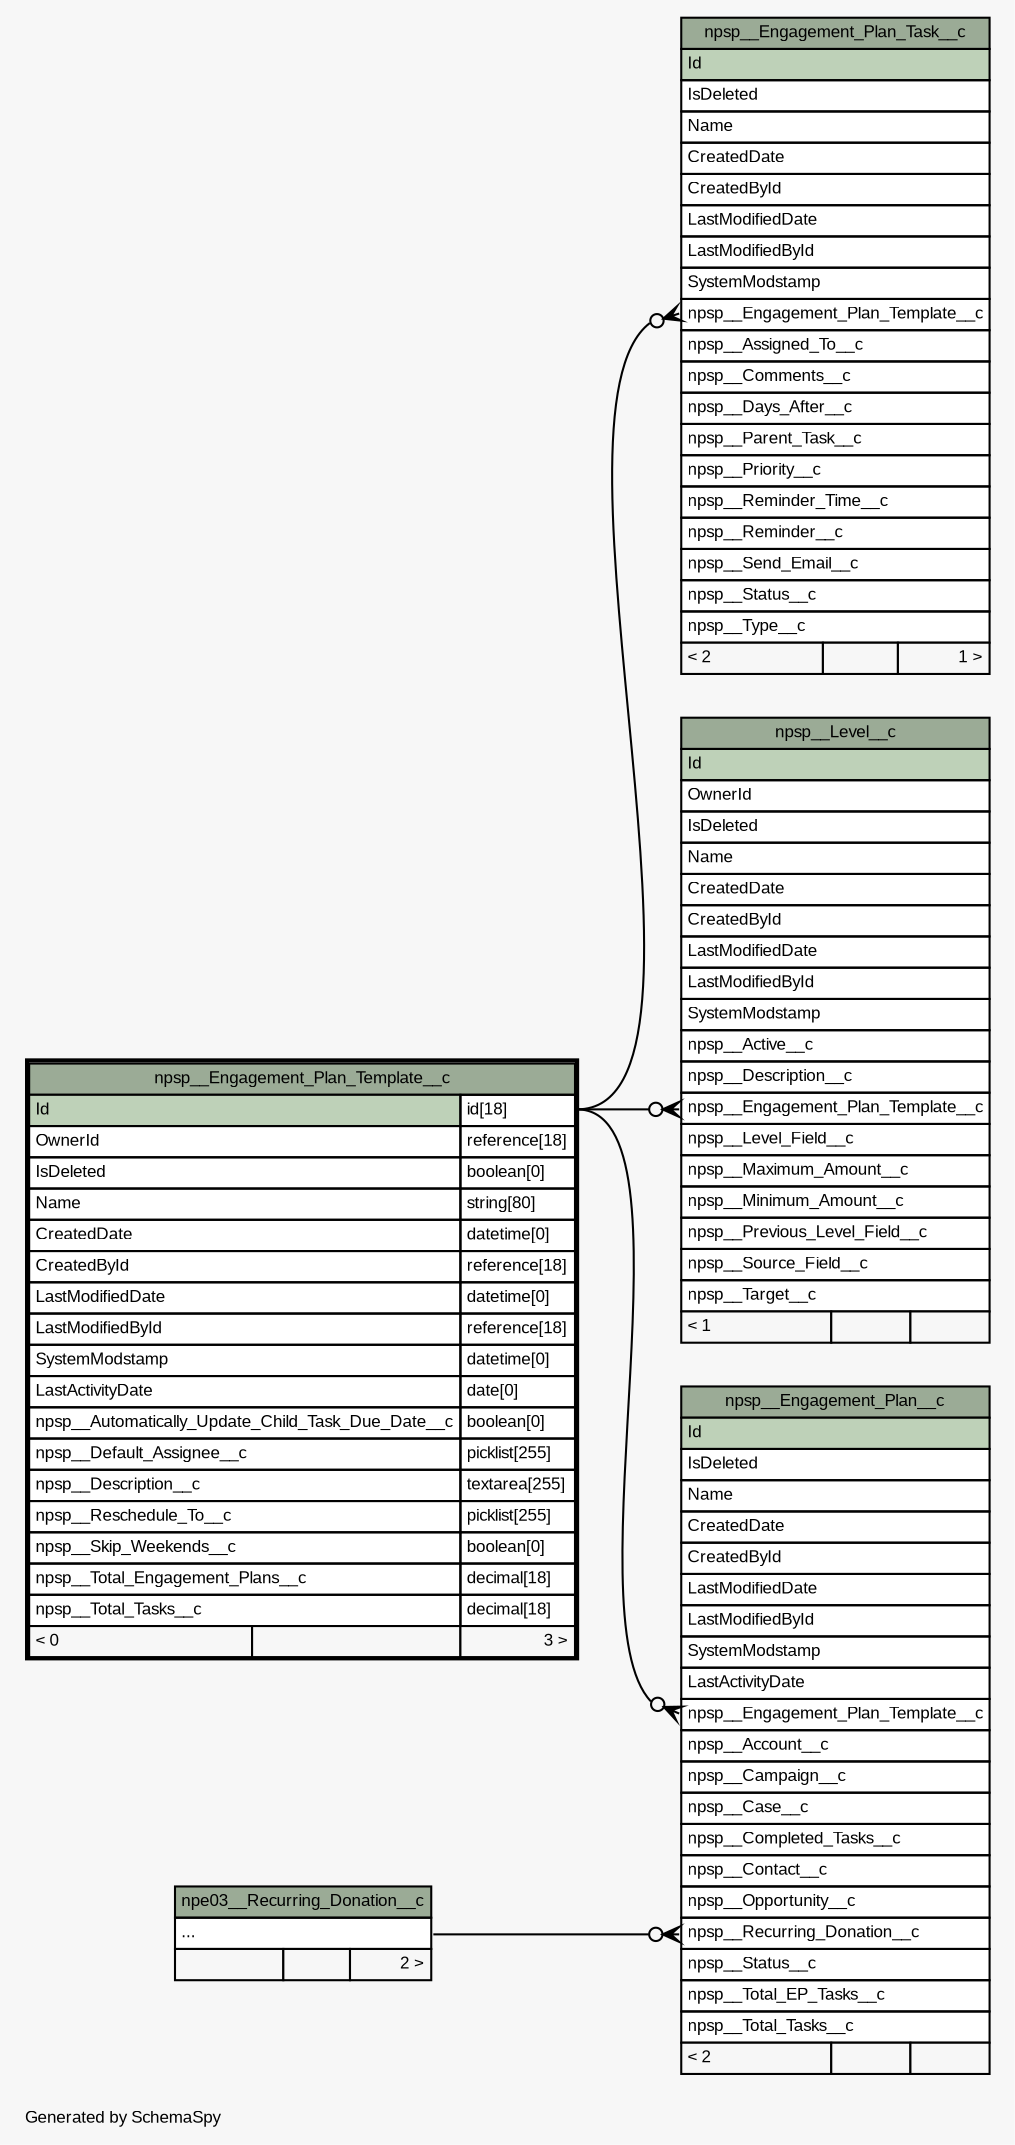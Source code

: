 // dot 2.40.1 on Mac OS X 10.12.6
// SchemaSpy rev 590
digraph "twoDegreesRelationshipsDiagram" {
  graph [
    rankdir="RL"
    bgcolor="#f7f7f7"
    label="\nGenerated by SchemaSpy"
    labeljust="l"
    nodesep="0.18"
    ranksep="0.46"
    fontname="Arial"
    fontsize="8"
  ];
  node [
    fontname="Arial"
    fontsize="8"
    shape="plaintext"
  ];
  edge [
    arrowsize="0.8"
  ];
  "npsp__Engagement_Plan__c":"npsp__Engagement_Plan_Template__c":w -> "npsp__Engagement_Plan_Template__c":"Id.type":e [arrowhead=none dir=back arrowtail=crowodot];
  "npsp__Engagement_Plan__c":"npsp__Recurring_Donation__c":w -> "npe03__Recurring_Donation__c":"elipses":e [arrowhead=none dir=back arrowtail=crowodot];
  "npsp__Engagement_Plan_Task__c":"npsp__Engagement_Plan_Template__c":w -> "npsp__Engagement_Plan_Template__c":"Id.type":e [arrowhead=none dir=back arrowtail=crowodot];
  "npsp__Level__c":"npsp__Engagement_Plan_Template__c":w -> "npsp__Engagement_Plan_Template__c":"Id.type":e [arrowhead=none dir=back arrowtail=crowodot];
  "npe03__Recurring_Donation__c" [
    label=<
    <TABLE BORDER="0" CELLBORDER="1" CELLSPACING="0" BGCOLOR="#ffffff">
      <TR><TD COLSPAN="3" BGCOLOR="#9bab96" ALIGN="CENTER">npe03__Recurring_Donation__c</TD></TR>
      <TR><TD PORT="elipses" COLSPAN="3" ALIGN="LEFT">...</TD></TR>
      <TR><TD ALIGN="LEFT" BGCOLOR="#f7f7f7">  </TD><TD ALIGN="RIGHT" BGCOLOR="#f7f7f7">  </TD><TD ALIGN="RIGHT" BGCOLOR="#f7f7f7">2 &gt;</TD></TR>
    </TABLE>>
    URL="npe03__Recurring_Donation__c.html"
    tooltip="npe03__Recurring_Donation__c"
  ];
  "npsp__Engagement_Plan__c" [
    label=<
    <TABLE BORDER="0" CELLBORDER="1" CELLSPACING="0" BGCOLOR="#ffffff">
      <TR><TD COLSPAN="3" BGCOLOR="#9bab96" ALIGN="CENTER">npsp__Engagement_Plan__c</TD></TR>
      <TR><TD PORT="Id" COLSPAN="3" BGCOLOR="#bed1b8" ALIGN="LEFT">Id</TD></TR>
      <TR><TD PORT="IsDeleted" COLSPAN="3" ALIGN="LEFT">IsDeleted</TD></TR>
      <TR><TD PORT="Name" COLSPAN="3" ALIGN="LEFT">Name</TD></TR>
      <TR><TD PORT="CreatedDate" COLSPAN="3" ALIGN="LEFT">CreatedDate</TD></TR>
      <TR><TD PORT="CreatedById" COLSPAN="3" ALIGN="LEFT">CreatedById</TD></TR>
      <TR><TD PORT="LastModifiedDate" COLSPAN="3" ALIGN="LEFT">LastModifiedDate</TD></TR>
      <TR><TD PORT="LastModifiedById" COLSPAN="3" ALIGN="LEFT">LastModifiedById</TD></TR>
      <TR><TD PORT="SystemModstamp" COLSPAN="3" ALIGN="LEFT">SystemModstamp</TD></TR>
      <TR><TD PORT="LastActivityDate" COLSPAN="3" ALIGN="LEFT">LastActivityDate</TD></TR>
      <TR><TD PORT="npsp__Engagement_Plan_Template__c" COLSPAN="3" ALIGN="LEFT">npsp__Engagement_Plan_Template__c</TD></TR>
      <TR><TD PORT="npsp__Account__c" COLSPAN="3" ALIGN="LEFT">npsp__Account__c</TD></TR>
      <TR><TD PORT="npsp__Campaign__c" COLSPAN="3" ALIGN="LEFT">npsp__Campaign__c</TD></TR>
      <TR><TD PORT="npsp__Case__c" COLSPAN="3" ALIGN="LEFT">npsp__Case__c</TD></TR>
      <TR><TD PORT="npsp__Completed_Tasks__c" COLSPAN="3" ALIGN="LEFT">npsp__Completed_Tasks__c</TD></TR>
      <TR><TD PORT="npsp__Contact__c" COLSPAN="3" ALIGN="LEFT">npsp__Contact__c</TD></TR>
      <TR><TD PORT="npsp__Opportunity__c" COLSPAN="3" ALIGN="LEFT">npsp__Opportunity__c</TD></TR>
      <TR><TD PORT="npsp__Recurring_Donation__c" COLSPAN="3" ALIGN="LEFT">npsp__Recurring_Donation__c</TD></TR>
      <TR><TD PORT="npsp__Status__c" COLSPAN="3" ALIGN="LEFT">npsp__Status__c</TD></TR>
      <TR><TD PORT="npsp__Total_EP_Tasks__c" COLSPAN="3" ALIGN="LEFT">npsp__Total_EP_Tasks__c</TD></TR>
      <TR><TD PORT="npsp__Total_Tasks__c" COLSPAN="3" ALIGN="LEFT">npsp__Total_Tasks__c</TD></TR>
      <TR><TD ALIGN="LEFT" BGCOLOR="#f7f7f7">&lt; 2</TD><TD ALIGN="RIGHT" BGCOLOR="#f7f7f7">  </TD><TD ALIGN="RIGHT" BGCOLOR="#f7f7f7">  </TD></TR>
    </TABLE>>
    URL="npsp__Engagement_Plan__c.html"
    tooltip="npsp__Engagement_Plan__c"
  ];
  "npsp__Engagement_Plan_Task__c" [
    label=<
    <TABLE BORDER="0" CELLBORDER="1" CELLSPACING="0" BGCOLOR="#ffffff">
      <TR><TD COLSPAN="3" BGCOLOR="#9bab96" ALIGN="CENTER">npsp__Engagement_Plan_Task__c</TD></TR>
      <TR><TD PORT="Id" COLSPAN="3" BGCOLOR="#bed1b8" ALIGN="LEFT">Id</TD></TR>
      <TR><TD PORT="IsDeleted" COLSPAN="3" ALIGN="LEFT">IsDeleted</TD></TR>
      <TR><TD PORT="Name" COLSPAN="3" ALIGN="LEFT">Name</TD></TR>
      <TR><TD PORT="CreatedDate" COLSPAN="3" ALIGN="LEFT">CreatedDate</TD></TR>
      <TR><TD PORT="CreatedById" COLSPAN="3" ALIGN="LEFT">CreatedById</TD></TR>
      <TR><TD PORT="LastModifiedDate" COLSPAN="3" ALIGN="LEFT">LastModifiedDate</TD></TR>
      <TR><TD PORT="LastModifiedById" COLSPAN="3" ALIGN="LEFT">LastModifiedById</TD></TR>
      <TR><TD PORT="SystemModstamp" COLSPAN="3" ALIGN="LEFT">SystemModstamp</TD></TR>
      <TR><TD PORT="npsp__Engagement_Plan_Template__c" COLSPAN="3" ALIGN="LEFT">npsp__Engagement_Plan_Template__c</TD></TR>
      <TR><TD PORT="npsp__Assigned_To__c" COLSPAN="3" ALIGN="LEFT">npsp__Assigned_To__c</TD></TR>
      <TR><TD PORT="npsp__Comments__c" COLSPAN="3" ALIGN="LEFT">npsp__Comments__c</TD></TR>
      <TR><TD PORT="npsp__Days_After__c" COLSPAN="3" ALIGN="LEFT">npsp__Days_After__c</TD></TR>
      <TR><TD PORT="npsp__Parent_Task__c" COLSPAN="3" ALIGN="LEFT">npsp__Parent_Task__c</TD></TR>
      <TR><TD PORT="npsp__Priority__c" COLSPAN="3" ALIGN="LEFT">npsp__Priority__c</TD></TR>
      <TR><TD PORT="npsp__Reminder_Time__c" COLSPAN="3" ALIGN="LEFT">npsp__Reminder_Time__c</TD></TR>
      <TR><TD PORT="npsp__Reminder__c" COLSPAN="3" ALIGN="LEFT">npsp__Reminder__c</TD></TR>
      <TR><TD PORT="npsp__Send_Email__c" COLSPAN="3" ALIGN="LEFT">npsp__Send_Email__c</TD></TR>
      <TR><TD PORT="npsp__Status__c" COLSPAN="3" ALIGN="LEFT">npsp__Status__c</TD></TR>
      <TR><TD PORT="npsp__Type__c" COLSPAN="3" ALIGN="LEFT">npsp__Type__c</TD></TR>
      <TR><TD ALIGN="LEFT" BGCOLOR="#f7f7f7">&lt; 2</TD><TD ALIGN="RIGHT" BGCOLOR="#f7f7f7">  </TD><TD ALIGN="RIGHT" BGCOLOR="#f7f7f7">1 &gt;</TD></TR>
    </TABLE>>
    URL="npsp__Engagement_Plan_Task__c.html"
    tooltip="npsp__Engagement_Plan_Task__c"
  ];
  "npsp__Engagement_Plan_Template__c" [
    label=<
    <TABLE BORDER="2" CELLBORDER="1" CELLSPACING="0" BGCOLOR="#ffffff">
      <TR><TD COLSPAN="3" BGCOLOR="#9bab96" ALIGN="CENTER">npsp__Engagement_Plan_Template__c</TD></TR>
      <TR><TD PORT="Id" COLSPAN="2" BGCOLOR="#bed1b8" ALIGN="LEFT">Id</TD><TD PORT="Id.type" ALIGN="LEFT">id[18]</TD></TR>
      <TR><TD PORT="OwnerId" COLSPAN="2" ALIGN="LEFT">OwnerId</TD><TD PORT="OwnerId.type" ALIGN="LEFT">reference[18]</TD></TR>
      <TR><TD PORT="IsDeleted" COLSPAN="2" ALIGN="LEFT">IsDeleted</TD><TD PORT="IsDeleted.type" ALIGN="LEFT">boolean[0]</TD></TR>
      <TR><TD PORT="Name" COLSPAN="2" ALIGN="LEFT">Name</TD><TD PORT="Name.type" ALIGN="LEFT">string[80]</TD></TR>
      <TR><TD PORT="CreatedDate" COLSPAN="2" ALIGN="LEFT">CreatedDate</TD><TD PORT="CreatedDate.type" ALIGN="LEFT">datetime[0]</TD></TR>
      <TR><TD PORT="CreatedById" COLSPAN="2" ALIGN="LEFT">CreatedById</TD><TD PORT="CreatedById.type" ALIGN="LEFT">reference[18]</TD></TR>
      <TR><TD PORT="LastModifiedDate" COLSPAN="2" ALIGN="LEFT">LastModifiedDate</TD><TD PORT="LastModifiedDate.type" ALIGN="LEFT">datetime[0]</TD></TR>
      <TR><TD PORT="LastModifiedById" COLSPAN="2" ALIGN="LEFT">LastModifiedById</TD><TD PORT="LastModifiedById.type" ALIGN="LEFT">reference[18]</TD></TR>
      <TR><TD PORT="SystemModstamp" COLSPAN="2" ALIGN="LEFT">SystemModstamp</TD><TD PORT="SystemModstamp.type" ALIGN="LEFT">datetime[0]</TD></TR>
      <TR><TD PORT="LastActivityDate" COLSPAN="2" ALIGN="LEFT">LastActivityDate</TD><TD PORT="LastActivityDate.type" ALIGN="LEFT">date[0]</TD></TR>
      <TR><TD PORT="npsp__Automatically_Update_Child_Task_Due_Date__c" COLSPAN="2" ALIGN="LEFT">npsp__Automatically_Update_Child_Task_Due_Date__c</TD><TD PORT="npsp__Automatically_Update_Child_Task_Due_Date__c.type" ALIGN="LEFT">boolean[0]</TD></TR>
      <TR><TD PORT="npsp__Default_Assignee__c" COLSPAN="2" ALIGN="LEFT">npsp__Default_Assignee__c</TD><TD PORT="npsp__Default_Assignee__c.type" ALIGN="LEFT">picklist[255]</TD></TR>
      <TR><TD PORT="npsp__Description__c" COLSPAN="2" ALIGN="LEFT">npsp__Description__c</TD><TD PORT="npsp__Description__c.type" ALIGN="LEFT">textarea[255]</TD></TR>
      <TR><TD PORT="npsp__Reschedule_To__c" COLSPAN="2" ALIGN="LEFT">npsp__Reschedule_To__c</TD><TD PORT="npsp__Reschedule_To__c.type" ALIGN="LEFT">picklist[255]</TD></TR>
      <TR><TD PORT="npsp__Skip_Weekends__c" COLSPAN="2" ALIGN="LEFT">npsp__Skip_Weekends__c</TD><TD PORT="npsp__Skip_Weekends__c.type" ALIGN="LEFT">boolean[0]</TD></TR>
      <TR><TD PORT="npsp__Total_Engagement_Plans__c" COLSPAN="2" ALIGN="LEFT">npsp__Total_Engagement_Plans__c</TD><TD PORT="npsp__Total_Engagement_Plans__c.type" ALIGN="LEFT">decimal[18]</TD></TR>
      <TR><TD PORT="npsp__Total_Tasks__c" COLSPAN="2" ALIGN="LEFT">npsp__Total_Tasks__c</TD><TD PORT="npsp__Total_Tasks__c.type" ALIGN="LEFT">decimal[18]</TD></TR>
      <TR><TD ALIGN="LEFT" BGCOLOR="#f7f7f7">&lt; 0</TD><TD ALIGN="RIGHT" BGCOLOR="#f7f7f7">  </TD><TD ALIGN="RIGHT" BGCOLOR="#f7f7f7">3 &gt;</TD></TR>
    </TABLE>>
    URL="npsp__Engagement_Plan_Template__c.html"
    tooltip="npsp__Engagement_Plan_Template__c"
  ];
  "npsp__Level__c" [
    label=<
    <TABLE BORDER="0" CELLBORDER="1" CELLSPACING="0" BGCOLOR="#ffffff">
      <TR><TD COLSPAN="3" BGCOLOR="#9bab96" ALIGN="CENTER">npsp__Level__c</TD></TR>
      <TR><TD PORT="Id" COLSPAN="3" BGCOLOR="#bed1b8" ALIGN="LEFT">Id</TD></TR>
      <TR><TD PORT="OwnerId" COLSPAN="3" ALIGN="LEFT">OwnerId</TD></TR>
      <TR><TD PORT="IsDeleted" COLSPAN="3" ALIGN="LEFT">IsDeleted</TD></TR>
      <TR><TD PORT="Name" COLSPAN="3" ALIGN="LEFT">Name</TD></TR>
      <TR><TD PORT="CreatedDate" COLSPAN="3" ALIGN="LEFT">CreatedDate</TD></TR>
      <TR><TD PORT="CreatedById" COLSPAN="3" ALIGN="LEFT">CreatedById</TD></TR>
      <TR><TD PORT="LastModifiedDate" COLSPAN="3" ALIGN="LEFT">LastModifiedDate</TD></TR>
      <TR><TD PORT="LastModifiedById" COLSPAN="3" ALIGN="LEFT">LastModifiedById</TD></TR>
      <TR><TD PORT="SystemModstamp" COLSPAN="3" ALIGN="LEFT">SystemModstamp</TD></TR>
      <TR><TD PORT="npsp__Active__c" COLSPAN="3" ALIGN="LEFT">npsp__Active__c</TD></TR>
      <TR><TD PORT="npsp__Description__c" COLSPAN="3" ALIGN="LEFT">npsp__Description__c</TD></TR>
      <TR><TD PORT="npsp__Engagement_Plan_Template__c" COLSPAN="3" ALIGN="LEFT">npsp__Engagement_Plan_Template__c</TD></TR>
      <TR><TD PORT="npsp__Level_Field__c" COLSPAN="3" ALIGN="LEFT">npsp__Level_Field__c</TD></TR>
      <TR><TD PORT="npsp__Maximum_Amount__c" COLSPAN="3" ALIGN="LEFT">npsp__Maximum_Amount__c</TD></TR>
      <TR><TD PORT="npsp__Minimum_Amount__c" COLSPAN="3" ALIGN="LEFT">npsp__Minimum_Amount__c</TD></TR>
      <TR><TD PORT="npsp__Previous_Level_Field__c" COLSPAN="3" ALIGN="LEFT">npsp__Previous_Level_Field__c</TD></TR>
      <TR><TD PORT="npsp__Source_Field__c" COLSPAN="3" ALIGN="LEFT">npsp__Source_Field__c</TD></TR>
      <TR><TD PORT="npsp__Target__c" COLSPAN="3" ALIGN="LEFT">npsp__Target__c</TD></TR>
      <TR><TD ALIGN="LEFT" BGCOLOR="#f7f7f7">&lt; 1</TD><TD ALIGN="RIGHT" BGCOLOR="#f7f7f7">  </TD><TD ALIGN="RIGHT" BGCOLOR="#f7f7f7">  </TD></TR>
    </TABLE>>
    URL="npsp__Level__c.html"
    tooltip="npsp__Level__c"
  ];
}
